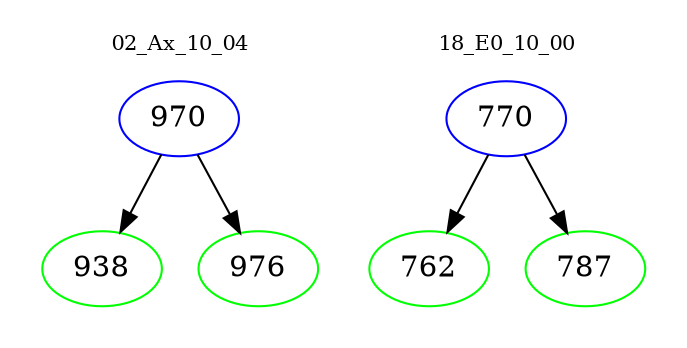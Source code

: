 digraph{
subgraph cluster_0 {
color = white
label = "02_Ax_10_04";
fontsize=10;
T0_970 [label="970", color="blue"]
T0_970 -> T0_938 [color="black"]
T0_938 [label="938", color="green"]
T0_970 -> T0_976 [color="black"]
T0_976 [label="976", color="green"]
}
subgraph cluster_1 {
color = white
label = "18_E0_10_00";
fontsize=10;
T1_770 [label="770", color="blue"]
T1_770 -> T1_762 [color="black"]
T1_762 [label="762", color="green"]
T1_770 -> T1_787 [color="black"]
T1_787 [label="787", color="green"]
}
}
